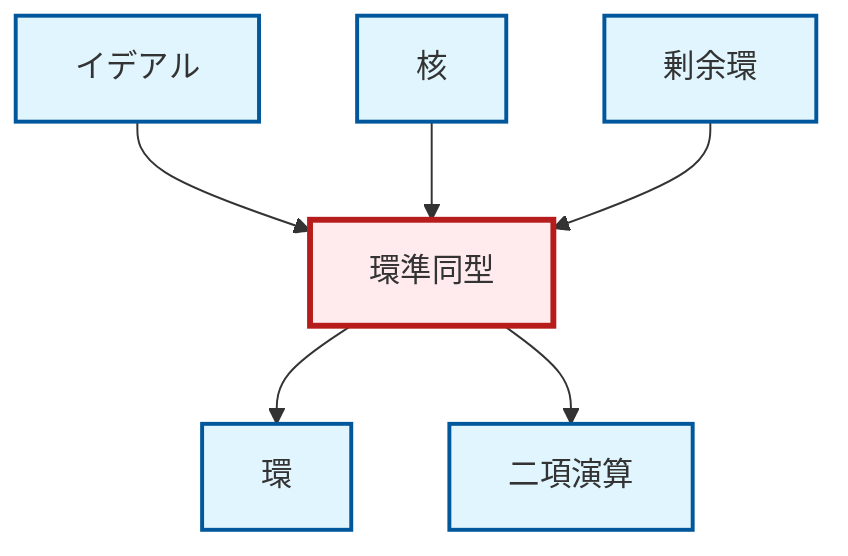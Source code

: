 graph TD
    classDef definition fill:#e1f5fe,stroke:#01579b,stroke-width:2px
    classDef theorem fill:#f3e5f5,stroke:#4a148c,stroke-width:2px
    classDef axiom fill:#fff3e0,stroke:#e65100,stroke-width:2px
    classDef example fill:#e8f5e9,stroke:#1b5e20,stroke-width:2px
    classDef current fill:#ffebee,stroke:#b71c1c,stroke-width:3px
    def-ring["環"]:::definition
    def-kernel["核"]:::definition
    def-ideal["イデアル"]:::definition
    def-quotient-ring["剰余環"]:::definition
    def-binary-operation["二項演算"]:::definition
    def-ring-homomorphism["環準同型"]:::definition
    def-ideal --> def-ring-homomorphism
    def-ring-homomorphism --> def-ring
    def-ring-homomorphism --> def-binary-operation
    def-kernel --> def-ring-homomorphism
    def-quotient-ring --> def-ring-homomorphism
    class def-ring-homomorphism current